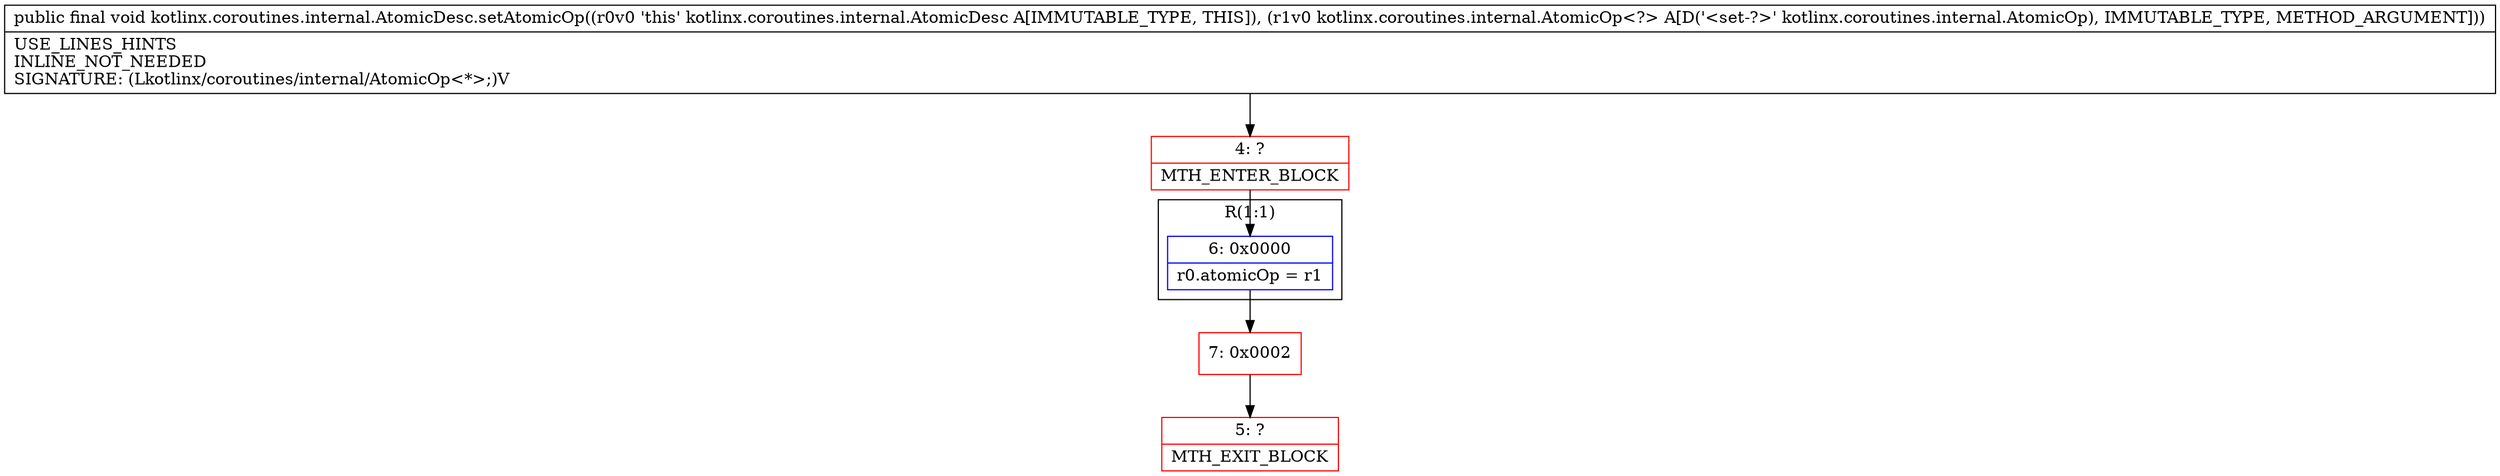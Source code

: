 digraph "CFG forkotlinx.coroutines.internal.AtomicDesc.setAtomicOp(Lkotlinx\/coroutines\/internal\/AtomicOp;)V" {
subgraph cluster_Region_1436851917 {
label = "R(1:1)";
node [shape=record,color=blue];
Node_6 [shape=record,label="{6\:\ 0x0000|r0.atomicOp = r1\l}"];
}
Node_4 [shape=record,color=red,label="{4\:\ ?|MTH_ENTER_BLOCK\l}"];
Node_7 [shape=record,color=red,label="{7\:\ 0x0002}"];
Node_5 [shape=record,color=red,label="{5\:\ ?|MTH_EXIT_BLOCK\l}"];
MethodNode[shape=record,label="{public final void kotlinx.coroutines.internal.AtomicDesc.setAtomicOp((r0v0 'this' kotlinx.coroutines.internal.AtomicDesc A[IMMUTABLE_TYPE, THIS]), (r1v0 kotlinx.coroutines.internal.AtomicOp\<?\> A[D('\<set\-?\>' kotlinx.coroutines.internal.AtomicOp), IMMUTABLE_TYPE, METHOD_ARGUMENT]))  | USE_LINES_HINTS\lINLINE_NOT_NEEDED\lSIGNATURE: (Lkotlinx\/coroutines\/internal\/AtomicOp\<*\>;)V\l}"];
MethodNode -> Node_4;Node_6 -> Node_7;
Node_4 -> Node_6;
Node_7 -> Node_5;
}

